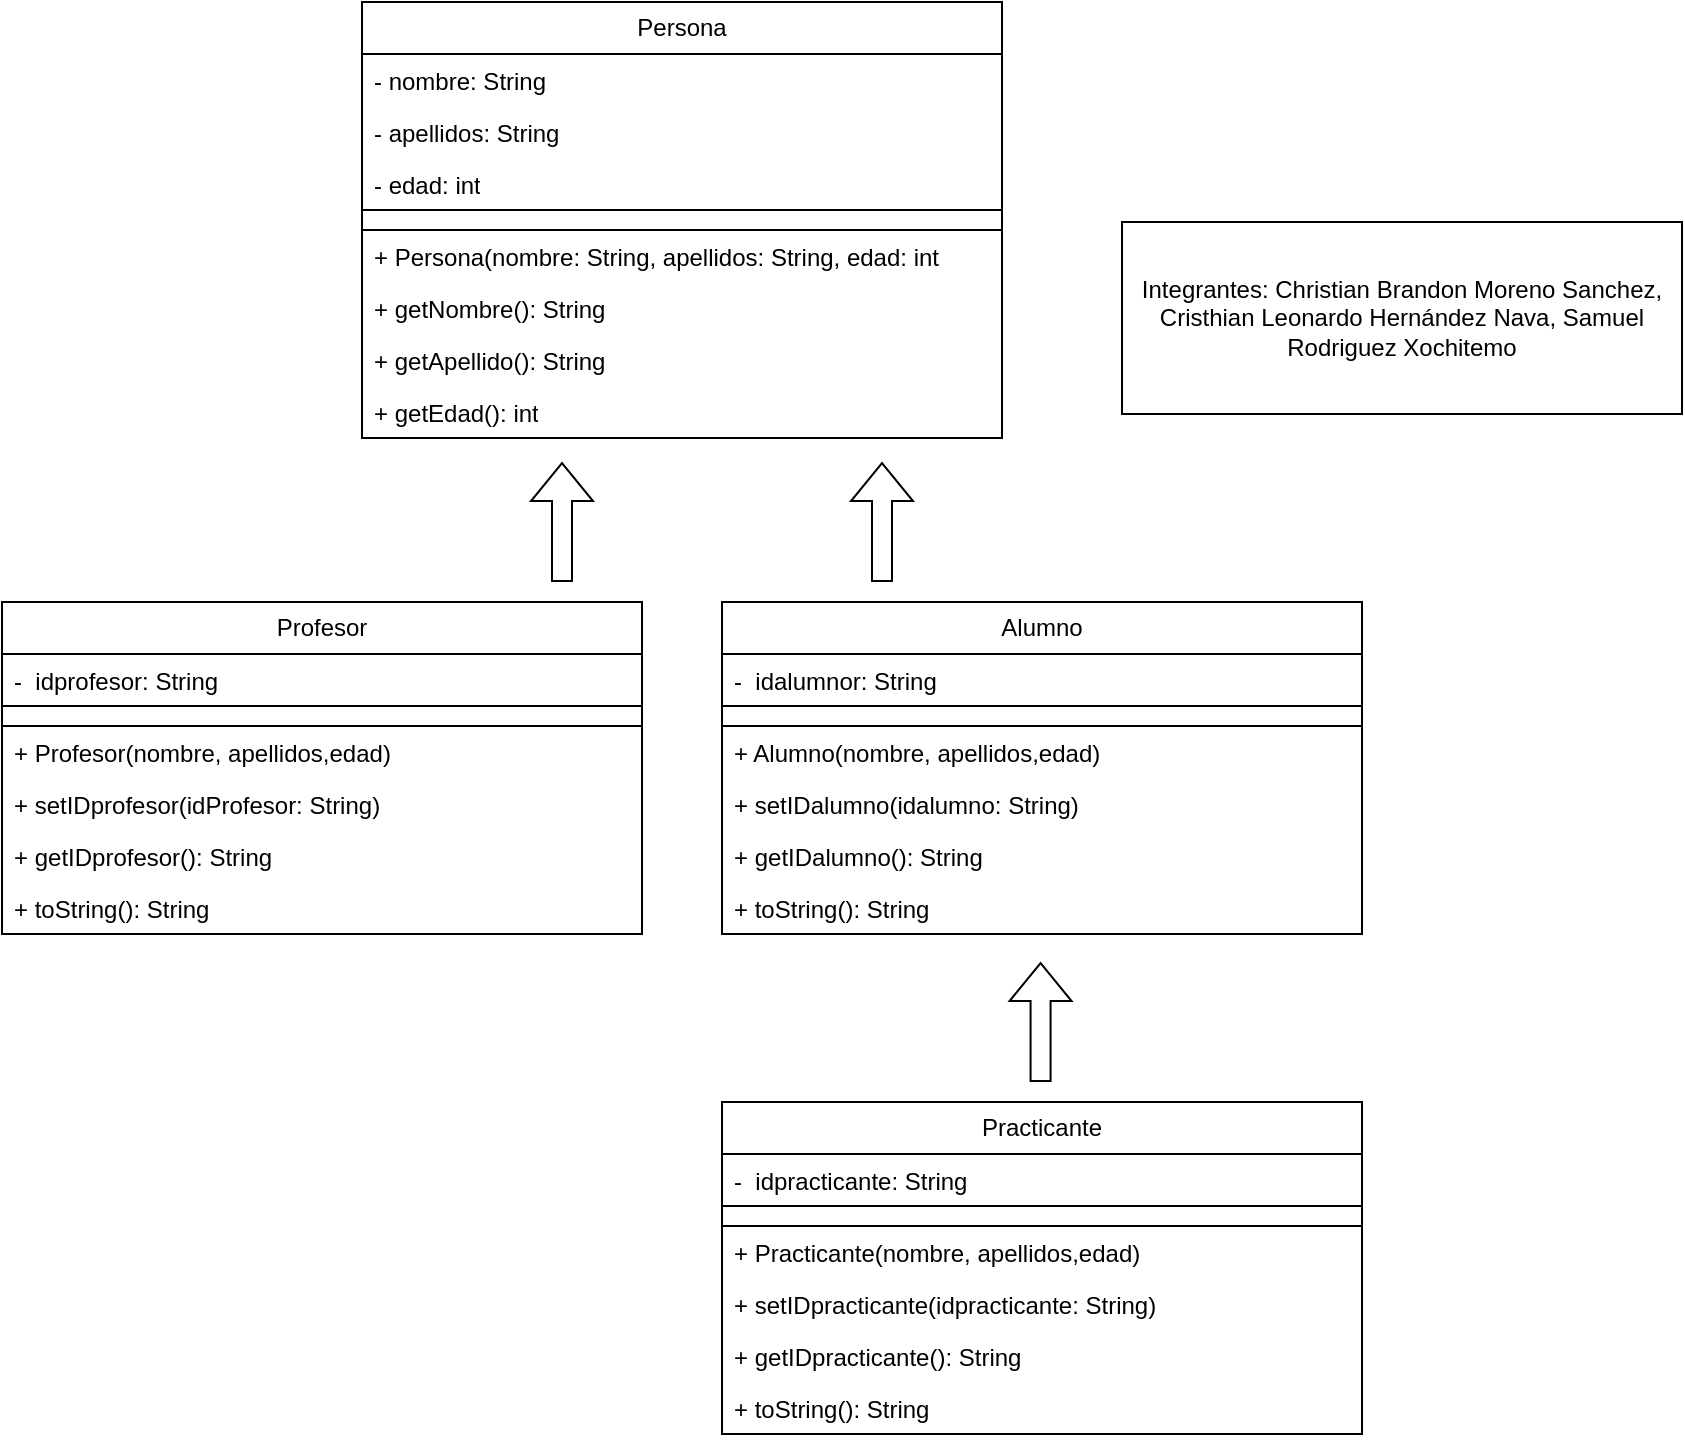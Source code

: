 <mxfile version="22.1.18" type="device">
  <diagram name="Página-1" id="8AdeCf41ZoyzHluQUxPt">
    <mxGraphModel dx="1257" dy="760" grid="1" gridSize="10" guides="1" tooltips="1" connect="1" arrows="1" fold="1" page="1" pageScale="1" pageWidth="827" pageHeight="1169" math="0" shadow="0">
      <root>
        <mxCell id="0" />
        <mxCell id="1" parent="0" />
        <mxCell id="_ulS4b2fXDJhAJSG0Am4-1" value="Persona" style="swimlane;fontStyle=0;childLayout=stackLayout;horizontal=1;startSize=26;fillColor=none;horizontalStack=0;resizeParent=1;resizeParentMax=0;resizeLast=0;collapsible=1;marginBottom=0;whiteSpace=wrap;html=1;" parent="1" vertex="1">
          <mxGeometry x="340" y="210" width="320" height="218" as="geometry" />
        </mxCell>
        <mxCell id="_ulS4b2fXDJhAJSG0Am4-2" value="- nombre: String" style="text;strokeColor=none;fillColor=none;align=left;verticalAlign=top;spacingLeft=4;spacingRight=4;overflow=hidden;rotatable=0;points=[[0,0.5],[1,0.5]];portConstraint=eastwest;whiteSpace=wrap;html=1;" parent="_ulS4b2fXDJhAJSG0Am4-1" vertex="1">
          <mxGeometry y="26" width="320" height="26" as="geometry" />
        </mxCell>
        <mxCell id="_ulS4b2fXDJhAJSG0Am4-3" value="- apellidos: String" style="text;strokeColor=none;fillColor=none;align=left;verticalAlign=top;spacingLeft=4;spacingRight=4;overflow=hidden;rotatable=0;points=[[0,0.5],[1,0.5]];portConstraint=eastwest;whiteSpace=wrap;html=1;" parent="_ulS4b2fXDJhAJSG0Am4-1" vertex="1">
          <mxGeometry y="52" width="320" height="26" as="geometry" />
        </mxCell>
        <mxCell id="_ulS4b2fXDJhAJSG0Am4-4" value="- edad: int" style="text;strokeColor=none;fillColor=none;align=left;verticalAlign=top;spacingLeft=4;spacingRight=4;overflow=hidden;rotatable=0;points=[[0,0.5],[1,0.5]];portConstraint=eastwest;whiteSpace=wrap;html=1;" parent="_ulS4b2fXDJhAJSG0Am4-1" vertex="1">
          <mxGeometry y="78" width="320" height="26" as="geometry" />
        </mxCell>
        <mxCell id="_ulS4b2fXDJhAJSG0Am4-68" style="text;strokeColor=default;fillColor=none;align=left;verticalAlign=top;spacingLeft=4;spacingRight=4;overflow=hidden;rotatable=0;points=[[0,0.5],[1,0.5]];portConstraint=eastwest;whiteSpace=wrap;html=1;" parent="_ulS4b2fXDJhAJSG0Am4-1" vertex="1">
          <mxGeometry y="104" width="320" height="10" as="geometry" />
        </mxCell>
        <mxCell id="_ulS4b2fXDJhAJSG0Am4-67" value="+ Persona(nombre: String, apellidos: String, edad: int" style="text;strokeColor=none;fillColor=none;align=left;verticalAlign=top;spacingLeft=4;spacingRight=4;overflow=hidden;rotatable=0;points=[[0,0.5],[1,0.5]];portConstraint=eastwest;whiteSpace=wrap;html=1;" parent="_ulS4b2fXDJhAJSG0Am4-1" vertex="1">
          <mxGeometry y="114" width="320" height="26" as="geometry" />
        </mxCell>
        <mxCell id="_ulS4b2fXDJhAJSG0Am4-74" value="+ getNombre(): String" style="text;strokeColor=none;fillColor=none;align=left;verticalAlign=top;spacingLeft=4;spacingRight=4;overflow=hidden;rotatable=0;points=[[0,0.5],[1,0.5]];portConstraint=eastwest;whiteSpace=wrap;html=1;" parent="_ulS4b2fXDJhAJSG0Am4-1" vertex="1">
          <mxGeometry y="140" width="320" height="26" as="geometry" />
        </mxCell>
        <mxCell id="_ulS4b2fXDJhAJSG0Am4-73" value="+ getApellido(): String" style="text;strokeColor=none;fillColor=none;align=left;verticalAlign=top;spacingLeft=4;spacingRight=4;overflow=hidden;rotatable=0;points=[[0,0.5],[1,0.5]];portConstraint=eastwest;whiteSpace=wrap;html=1;" parent="_ulS4b2fXDJhAJSG0Am4-1" vertex="1">
          <mxGeometry y="166" width="320" height="26" as="geometry" />
        </mxCell>
        <mxCell id="_ulS4b2fXDJhAJSG0Am4-72" value="+ getEdad(): int" style="text;strokeColor=none;fillColor=none;align=left;verticalAlign=top;spacingLeft=4;spacingRight=4;overflow=hidden;rotatable=0;points=[[0,0.5],[1,0.5]];portConstraint=eastwest;whiteSpace=wrap;html=1;" parent="_ulS4b2fXDJhAJSG0Am4-1" vertex="1">
          <mxGeometry y="192" width="320" height="26" as="geometry" />
        </mxCell>
        <mxCell id="I_hAqfh5_Hqjq5A5sMtf-1" value="Profesor" style="swimlane;fontStyle=0;childLayout=stackLayout;horizontal=1;startSize=26;fillColor=none;horizontalStack=0;resizeParent=1;resizeParentMax=0;resizeLast=0;collapsible=1;marginBottom=0;whiteSpace=wrap;html=1;" vertex="1" parent="1">
          <mxGeometry x="160" y="510" width="320" height="166" as="geometry" />
        </mxCell>
        <mxCell id="I_hAqfh5_Hqjq5A5sMtf-2" value="-&amp;nbsp; idprofesor: String" style="text;strokeColor=none;fillColor=none;align=left;verticalAlign=top;spacingLeft=4;spacingRight=4;overflow=hidden;rotatable=0;points=[[0,0.5],[1,0.5]];portConstraint=eastwest;whiteSpace=wrap;html=1;" vertex="1" parent="I_hAqfh5_Hqjq5A5sMtf-1">
          <mxGeometry y="26" width="320" height="26" as="geometry" />
        </mxCell>
        <mxCell id="I_hAqfh5_Hqjq5A5sMtf-5" style="text;strokeColor=default;fillColor=none;align=left;verticalAlign=top;spacingLeft=4;spacingRight=4;overflow=hidden;rotatable=0;points=[[0,0.5],[1,0.5]];portConstraint=eastwest;whiteSpace=wrap;html=1;" vertex="1" parent="I_hAqfh5_Hqjq5A5sMtf-1">
          <mxGeometry y="52" width="320" height="10" as="geometry" />
        </mxCell>
        <mxCell id="I_hAqfh5_Hqjq5A5sMtf-6" value="+ Profesor(nombre, apellidos,edad)" style="text;strokeColor=none;fillColor=none;align=left;verticalAlign=top;spacingLeft=4;spacingRight=4;overflow=hidden;rotatable=0;points=[[0,0.5],[1,0.5]];portConstraint=eastwest;whiteSpace=wrap;html=1;" vertex="1" parent="I_hAqfh5_Hqjq5A5sMtf-1">
          <mxGeometry y="62" width="320" height="26" as="geometry" />
        </mxCell>
        <mxCell id="I_hAqfh5_Hqjq5A5sMtf-7" value="+ setIDprofesor(idProfesor: String)" style="text;strokeColor=none;fillColor=none;align=left;verticalAlign=top;spacingLeft=4;spacingRight=4;overflow=hidden;rotatable=0;points=[[0,0.5],[1,0.5]];portConstraint=eastwest;whiteSpace=wrap;html=1;" vertex="1" parent="I_hAqfh5_Hqjq5A5sMtf-1">
          <mxGeometry y="88" width="320" height="26" as="geometry" />
        </mxCell>
        <mxCell id="I_hAqfh5_Hqjq5A5sMtf-8" value="+ getIDprofesor(): String" style="text;strokeColor=none;fillColor=none;align=left;verticalAlign=top;spacingLeft=4;spacingRight=4;overflow=hidden;rotatable=0;points=[[0,0.5],[1,0.5]];portConstraint=eastwest;whiteSpace=wrap;html=1;" vertex="1" parent="I_hAqfh5_Hqjq5A5sMtf-1">
          <mxGeometry y="114" width="320" height="26" as="geometry" />
        </mxCell>
        <mxCell id="I_hAqfh5_Hqjq5A5sMtf-9" value="+ toString(): String" style="text;strokeColor=none;fillColor=none;align=left;verticalAlign=top;spacingLeft=4;spacingRight=4;overflow=hidden;rotatable=0;points=[[0,0.5],[1,0.5]];portConstraint=eastwest;whiteSpace=wrap;html=1;" vertex="1" parent="I_hAqfh5_Hqjq5A5sMtf-1">
          <mxGeometry y="140" width="320" height="26" as="geometry" />
        </mxCell>
        <mxCell id="I_hAqfh5_Hqjq5A5sMtf-10" value="Alumno" style="swimlane;fontStyle=0;childLayout=stackLayout;horizontal=1;startSize=26;fillColor=none;horizontalStack=0;resizeParent=1;resizeParentMax=0;resizeLast=0;collapsible=1;marginBottom=0;whiteSpace=wrap;html=1;" vertex="1" parent="1">
          <mxGeometry x="520" y="510" width="320" height="166" as="geometry" />
        </mxCell>
        <mxCell id="I_hAqfh5_Hqjq5A5sMtf-11" value="-&amp;nbsp; idalumnor: String" style="text;strokeColor=none;fillColor=none;align=left;verticalAlign=top;spacingLeft=4;spacingRight=4;overflow=hidden;rotatable=0;points=[[0,0.5],[1,0.5]];portConstraint=eastwest;whiteSpace=wrap;html=1;" vertex="1" parent="I_hAqfh5_Hqjq5A5sMtf-10">
          <mxGeometry y="26" width="320" height="26" as="geometry" />
        </mxCell>
        <mxCell id="I_hAqfh5_Hqjq5A5sMtf-12" style="text;strokeColor=default;fillColor=none;align=left;verticalAlign=top;spacingLeft=4;spacingRight=4;overflow=hidden;rotatable=0;points=[[0,0.5],[1,0.5]];portConstraint=eastwest;whiteSpace=wrap;html=1;" vertex="1" parent="I_hAqfh5_Hqjq5A5sMtf-10">
          <mxGeometry y="52" width="320" height="10" as="geometry" />
        </mxCell>
        <mxCell id="I_hAqfh5_Hqjq5A5sMtf-13" value="+ Alumno(nombre, apellidos,edad)" style="text;strokeColor=none;fillColor=none;align=left;verticalAlign=top;spacingLeft=4;spacingRight=4;overflow=hidden;rotatable=0;points=[[0,0.5],[1,0.5]];portConstraint=eastwest;whiteSpace=wrap;html=1;" vertex="1" parent="I_hAqfh5_Hqjq5A5sMtf-10">
          <mxGeometry y="62" width="320" height="26" as="geometry" />
        </mxCell>
        <mxCell id="I_hAqfh5_Hqjq5A5sMtf-14" value="+ setIDalumno(idalumno: String)" style="text;strokeColor=none;fillColor=none;align=left;verticalAlign=top;spacingLeft=4;spacingRight=4;overflow=hidden;rotatable=0;points=[[0,0.5],[1,0.5]];portConstraint=eastwest;whiteSpace=wrap;html=1;" vertex="1" parent="I_hAqfh5_Hqjq5A5sMtf-10">
          <mxGeometry y="88" width="320" height="26" as="geometry" />
        </mxCell>
        <mxCell id="I_hAqfh5_Hqjq5A5sMtf-15" value="+ getIDalumno(): String" style="text;strokeColor=none;fillColor=none;align=left;verticalAlign=top;spacingLeft=4;spacingRight=4;overflow=hidden;rotatable=0;points=[[0,0.5],[1,0.5]];portConstraint=eastwest;whiteSpace=wrap;html=1;" vertex="1" parent="I_hAqfh5_Hqjq5A5sMtf-10">
          <mxGeometry y="114" width="320" height="26" as="geometry" />
        </mxCell>
        <mxCell id="I_hAqfh5_Hqjq5A5sMtf-16" value="+ toString(): String" style="text;strokeColor=none;fillColor=none;align=left;verticalAlign=top;spacingLeft=4;spacingRight=4;overflow=hidden;rotatable=0;points=[[0,0.5],[1,0.5]];portConstraint=eastwest;whiteSpace=wrap;html=1;" vertex="1" parent="I_hAqfh5_Hqjq5A5sMtf-10">
          <mxGeometry y="140" width="320" height="26" as="geometry" />
        </mxCell>
        <mxCell id="I_hAqfh5_Hqjq5A5sMtf-17" value="Practicante" style="swimlane;fontStyle=0;childLayout=stackLayout;horizontal=1;startSize=26;fillColor=none;horizontalStack=0;resizeParent=1;resizeParentMax=0;resizeLast=0;collapsible=1;marginBottom=0;whiteSpace=wrap;html=1;" vertex="1" parent="1">
          <mxGeometry x="520" y="760" width="320" height="166" as="geometry" />
        </mxCell>
        <mxCell id="I_hAqfh5_Hqjq5A5sMtf-18" value="-&amp;nbsp; idpracticante: String" style="text;strokeColor=none;fillColor=none;align=left;verticalAlign=top;spacingLeft=4;spacingRight=4;overflow=hidden;rotatable=0;points=[[0,0.5],[1,0.5]];portConstraint=eastwest;whiteSpace=wrap;html=1;" vertex="1" parent="I_hAqfh5_Hqjq5A5sMtf-17">
          <mxGeometry y="26" width="320" height="26" as="geometry" />
        </mxCell>
        <mxCell id="I_hAqfh5_Hqjq5A5sMtf-19" style="text;strokeColor=default;fillColor=none;align=left;verticalAlign=top;spacingLeft=4;spacingRight=4;overflow=hidden;rotatable=0;points=[[0,0.5],[1,0.5]];portConstraint=eastwest;whiteSpace=wrap;html=1;" vertex="1" parent="I_hAqfh5_Hqjq5A5sMtf-17">
          <mxGeometry y="52" width="320" height="10" as="geometry" />
        </mxCell>
        <mxCell id="I_hAqfh5_Hqjq5A5sMtf-20" value="+ Practicante(nombre, apellidos,edad)" style="text;strokeColor=none;fillColor=none;align=left;verticalAlign=top;spacingLeft=4;spacingRight=4;overflow=hidden;rotatable=0;points=[[0,0.5],[1,0.5]];portConstraint=eastwest;whiteSpace=wrap;html=1;" vertex="1" parent="I_hAqfh5_Hqjq5A5sMtf-17">
          <mxGeometry y="62" width="320" height="26" as="geometry" />
        </mxCell>
        <mxCell id="I_hAqfh5_Hqjq5A5sMtf-21" value="+ setIDpracticante(idpracticante: String)" style="text;strokeColor=none;fillColor=none;align=left;verticalAlign=top;spacingLeft=4;spacingRight=4;overflow=hidden;rotatable=0;points=[[0,0.5],[1,0.5]];portConstraint=eastwest;whiteSpace=wrap;html=1;" vertex="1" parent="I_hAqfh5_Hqjq5A5sMtf-17">
          <mxGeometry y="88" width="320" height="26" as="geometry" />
        </mxCell>
        <mxCell id="I_hAqfh5_Hqjq5A5sMtf-22" value="+ getIDpracticante(): String" style="text;strokeColor=none;fillColor=none;align=left;verticalAlign=top;spacingLeft=4;spacingRight=4;overflow=hidden;rotatable=0;points=[[0,0.5],[1,0.5]];portConstraint=eastwest;whiteSpace=wrap;html=1;" vertex="1" parent="I_hAqfh5_Hqjq5A5sMtf-17">
          <mxGeometry y="114" width="320" height="26" as="geometry" />
        </mxCell>
        <mxCell id="I_hAqfh5_Hqjq5A5sMtf-23" value="+ toString(): String" style="text;strokeColor=none;fillColor=none;align=left;verticalAlign=top;spacingLeft=4;spacingRight=4;overflow=hidden;rotatable=0;points=[[0,0.5],[1,0.5]];portConstraint=eastwest;whiteSpace=wrap;html=1;" vertex="1" parent="I_hAqfh5_Hqjq5A5sMtf-17">
          <mxGeometry y="140" width="320" height="26" as="geometry" />
        </mxCell>
        <mxCell id="I_hAqfh5_Hqjq5A5sMtf-24" value="" style="shape=flexArrow;endArrow=classic;html=1;rounded=0;" edge="1" parent="1">
          <mxGeometry width="50" height="50" relative="1" as="geometry">
            <mxPoint x="679.29" y="750" as="sourcePoint" />
            <mxPoint x="679.29" y="690" as="targetPoint" />
          </mxGeometry>
        </mxCell>
        <mxCell id="I_hAqfh5_Hqjq5A5sMtf-25" value="" style="shape=flexArrow;endArrow=classic;html=1;rounded=0;" edge="1" parent="1">
          <mxGeometry width="50" height="50" relative="1" as="geometry">
            <mxPoint x="440" y="500" as="sourcePoint" />
            <mxPoint x="440" y="440" as="targetPoint" />
          </mxGeometry>
        </mxCell>
        <mxCell id="I_hAqfh5_Hqjq5A5sMtf-26" value="" style="shape=flexArrow;endArrow=classic;html=1;rounded=0;" edge="1" parent="1">
          <mxGeometry width="50" height="50" relative="1" as="geometry">
            <mxPoint x="600" y="500" as="sourcePoint" />
            <mxPoint x="600" y="440" as="targetPoint" />
          </mxGeometry>
        </mxCell>
        <mxCell id="I_hAqfh5_Hqjq5A5sMtf-27" value="Integrantes: Christian Brandon Moreno Sanchez, Cristhian Leonardo Hernández Nava, Samuel Rodriguez Xochitemo" style="rounded=0;whiteSpace=wrap;html=1;" vertex="1" parent="1">
          <mxGeometry x="720" y="320" width="280" height="96" as="geometry" />
        </mxCell>
      </root>
    </mxGraphModel>
  </diagram>
</mxfile>
